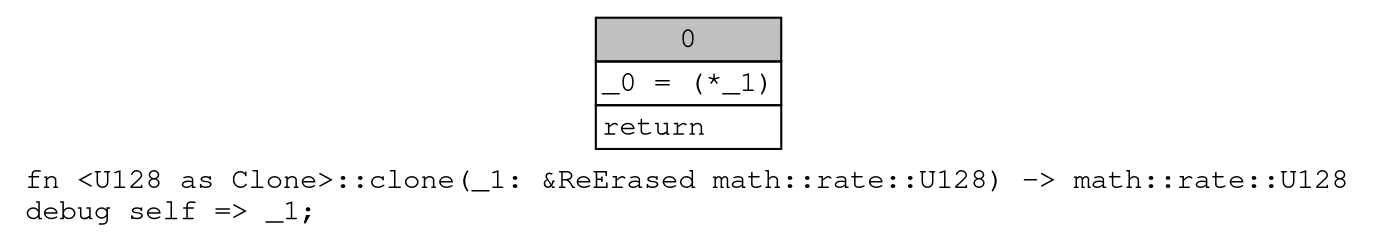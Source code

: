 digraph Mir_0_1553 {
    graph [fontname="Courier, monospace"];
    node [fontname="Courier, monospace"];
    edge [fontname="Courier, monospace"];
    label=<fn &lt;U128 as Clone&gt;::clone(_1: &amp;ReErased math::rate::U128) -&gt; math::rate::U128<br align="left"/>debug self =&gt; _1;<br align="left"/>>;
    bb0__0_1553 [shape="none", label=<<table border="0" cellborder="1" cellspacing="0"><tr><td bgcolor="gray" align="center" colspan="1">0</td></tr><tr><td align="left" balign="left">_0 = (*_1)<br/></td></tr><tr><td align="left">return</td></tr></table>>];
}
